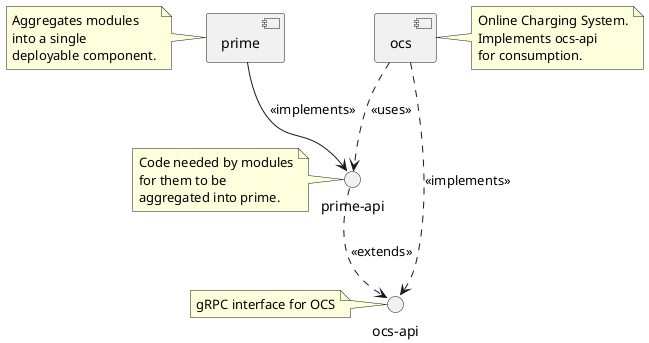 @startuml

[prime]
note left of prime
    Aggregates modules
    into a single
    deployable component.
end note

interface "prime-api" as primeApi
[prime] --> primeApi : <<implements>>

interface "ocs-api" as ocsApi
note left of ocsApi: gRPC interface for OCS

[ocs]
note right of ocs
    Online Charging System.
    Implements ocs-api
    for consumption.
end note

primeApi ..> ocsApi : <<extends>>
note left of primeApi
    Code needed by modules
    for them to be
    aggregated into prime.
end note

[ocs] ..> primeApi : <<uses>>
[ocs] ..> ocsApi : <<implements>>

@enduml